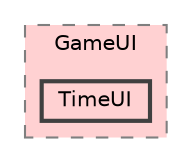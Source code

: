 digraph "C:/Users/PC/Documents/GitHub/Witch-Pack/WitchPack/Assets/Scripts/UI/GameUI/TimeUI"
{
 // LATEX_PDF_SIZE
  bgcolor="transparent";
  edge [fontname=Helvetica,fontsize=10,labelfontname=Helvetica,labelfontsize=10];
  node [fontname=Helvetica,fontsize=10,shape=box,height=0.2,width=0.4];
  compound=true
  subgraph clusterdir_8d0f54eefd2df055dbd4db0d985449ed {
    graph [ bgcolor="#ffd1d2", pencolor="grey50", label="GameUI", fontname=Helvetica,fontsize=10 style="filled,dashed", URL="dir_8d0f54eefd2df055dbd4db0d985449ed.html",tooltip=""]
  dir_eb76752f0a58e5fa184fa60e27798e62 [label="TimeUI", fillcolor="#ffd1d2", color="grey25", style="filled,bold", URL="dir_eb76752f0a58e5fa184fa60e27798e62.html",tooltip=""];
  }
}

